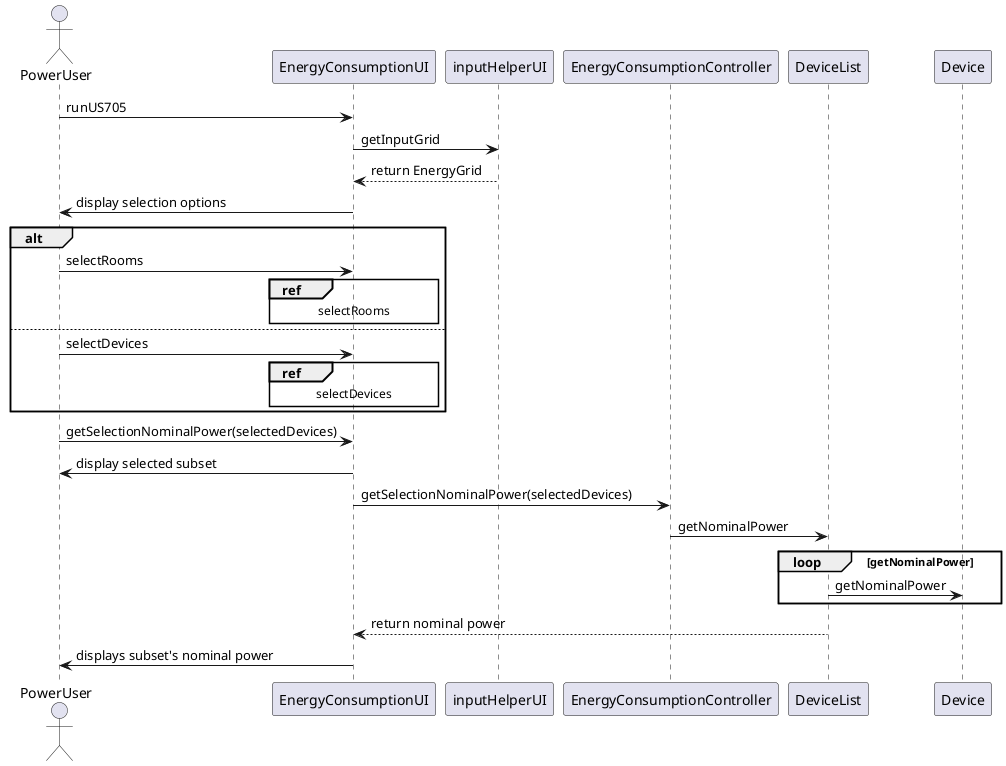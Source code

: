 @startuml
actor PowerUser
PowerUser -> EnergyConsumptionUI: runUS705
EnergyConsumptionUI -> inputHelperUI: getInputGrid
inputHelperUI --> EnergyConsumptionUI: return EnergyGrid
EnergyConsumptionUI -> PowerUser: display selection options
alt
PowerUser -> EnergyConsumptionUI: selectRooms
ref over EnergyConsumptionUI
selectRooms
end ref
else
PowerUser -> EnergyConsumptionUI: selectDevices
ref over EnergyConsumptionUI
selectDevices
end ref
end
PowerUser -> EnergyConsumptionUI: getSelectionNominalPower(selectedDevices)
EnergyConsumptionUI -> PowerUser: display selected subset
EnergyConsumptionUI -> EnergyConsumptionController: getSelectionNominalPower(selectedDevices)
EnergyConsumptionController -> DeviceList: getNominalPower
loop getNominalPower
DeviceList -> Device: getNominalPower
end
DeviceList --> EnergyConsumptionUI: return nominal power
EnergyConsumptionUI -> PowerUser: displays subset's nominal power
@enduml